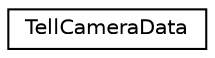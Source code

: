 digraph "クラス階層図"
{
 // LATEX_PDF_SIZE
  edge [fontname="Helvetica",fontsize="10",labelfontname="Helvetica",labelfontsize="10"];
  node [fontname="Helvetica",fontsize="10",shape=record];
  rankdir="LR";
  Node0 [label="TellCameraData",height=0.2,width=0.4,color="black", fillcolor="white", style="filled",URL="$class_tell_camera_data.html",tooltip=" "];
}

